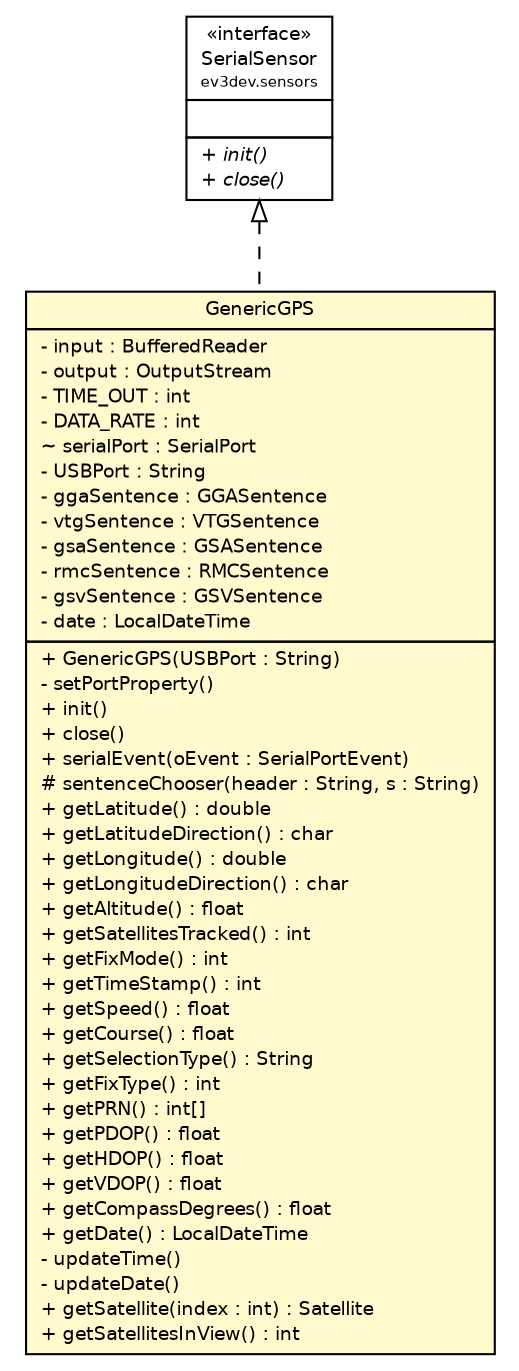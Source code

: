 #!/usr/local/bin/dot
#
# Class diagram 
# Generated by UMLGraph version R5_6-24-gf6e263 (http://www.umlgraph.org/)
#

digraph G {
	edge [fontname="Helvetica",fontsize=10,labelfontname="Helvetica",labelfontsize=10];
	node [fontname="Helvetica",fontsize=10,shape=plaintext];
	nodesep=0.25;
	ranksep=0.5;
	// ev3dev.sensors.SerialSensor
	c574 [label=<<table title="ev3dev.sensors.SerialSensor" border="0" cellborder="1" cellspacing="0" cellpadding="2" port="p" href="../SerialSensor.html">
		<tr><td><table border="0" cellspacing="0" cellpadding="1">
<tr><td align="center" balign="center"> &#171;interface&#187; </td></tr>
<tr><td align="center" balign="center"> SerialSensor </td></tr>
<tr><td align="center" balign="center"><font point-size="7.0"> ev3dev.sensors </font></td></tr>
		</table></td></tr>
		<tr><td><table border="0" cellspacing="0" cellpadding="1">
<tr><td align="left" balign="left">  </td></tr>
		</table></td></tr>
		<tr><td><table border="0" cellspacing="0" cellpadding="1">
<tr><td align="left" balign="left"><font face="Helvetica-Oblique" point-size="9.0"> + init() </font></td></tr>
<tr><td align="left" balign="left"><font face="Helvetica-Oblique" point-size="9.0"> + close() </font></td></tr>
		</table></td></tr>
		</table>>, URL="../SerialSensor.html", fontname="Helvetica", fontcolor="black", fontsize=9.0];
	// ev3dev.sensors.gps.GenericGPS
	c585 [label=<<table title="ev3dev.sensors.gps.GenericGPS" border="0" cellborder="1" cellspacing="0" cellpadding="2" port="p" bgcolor="lemonChiffon" href="./GenericGPS.html">
		<tr><td><table border="0" cellspacing="0" cellpadding="1">
<tr><td align="center" balign="center"> GenericGPS </td></tr>
		</table></td></tr>
		<tr><td><table border="0" cellspacing="0" cellpadding="1">
<tr><td align="left" balign="left"> - input : BufferedReader </td></tr>
<tr><td align="left" balign="left"> - output : OutputStream </td></tr>
<tr><td align="left" balign="left"> - TIME_OUT : int </td></tr>
<tr><td align="left" balign="left"> - DATA_RATE : int </td></tr>
<tr><td align="left" balign="left"> ~ serialPort : SerialPort </td></tr>
<tr><td align="left" balign="left"> - USBPort : String </td></tr>
<tr><td align="left" balign="left"> - ggaSentence : GGASentence </td></tr>
<tr><td align="left" balign="left"> - vtgSentence : VTGSentence </td></tr>
<tr><td align="left" balign="left"> - gsaSentence : GSASentence </td></tr>
<tr><td align="left" balign="left"> - rmcSentence : RMCSentence </td></tr>
<tr><td align="left" balign="left"> - gsvSentence : GSVSentence </td></tr>
<tr><td align="left" balign="left"> - date : LocalDateTime </td></tr>
		</table></td></tr>
		<tr><td><table border="0" cellspacing="0" cellpadding="1">
<tr><td align="left" balign="left"> + GenericGPS(USBPort : String) </td></tr>
<tr><td align="left" balign="left"> - setPortProperty() </td></tr>
<tr><td align="left" balign="left"> + init() </td></tr>
<tr><td align="left" balign="left"> + close() </td></tr>
<tr><td align="left" balign="left"> + serialEvent(oEvent : SerialPortEvent) </td></tr>
<tr><td align="left" balign="left"> # sentenceChooser(header : String, s : String) </td></tr>
<tr><td align="left" balign="left"> + getLatitude() : double </td></tr>
<tr><td align="left" balign="left"> + getLatitudeDirection() : char </td></tr>
<tr><td align="left" balign="left"> + getLongitude() : double </td></tr>
<tr><td align="left" balign="left"> + getLongitudeDirection() : char </td></tr>
<tr><td align="left" balign="left"> + getAltitude() : float </td></tr>
<tr><td align="left" balign="left"> + getSatellitesTracked() : int </td></tr>
<tr><td align="left" balign="left"> + getFixMode() : int </td></tr>
<tr><td align="left" balign="left"> + getTimeStamp() : int </td></tr>
<tr><td align="left" balign="left"> + getSpeed() : float </td></tr>
<tr><td align="left" balign="left"> + getCourse() : float </td></tr>
<tr><td align="left" balign="left"> + getSelectionType() : String </td></tr>
<tr><td align="left" balign="left"> + getFixType() : int </td></tr>
<tr><td align="left" balign="left"> + getPRN() : int[] </td></tr>
<tr><td align="left" balign="left"> + getPDOP() : float </td></tr>
<tr><td align="left" balign="left"> + getHDOP() : float </td></tr>
<tr><td align="left" balign="left"> + getVDOP() : float </td></tr>
<tr><td align="left" balign="left"> + getCompassDegrees() : float </td></tr>
<tr><td align="left" balign="left"> + getDate() : LocalDateTime </td></tr>
<tr><td align="left" balign="left"> - updateTime() </td></tr>
<tr><td align="left" balign="left"> - updateDate() </td></tr>
<tr><td align="left" balign="left"> + getSatellite(index : int) : Satellite </td></tr>
<tr><td align="left" balign="left"> + getSatellitesInView() : int </td></tr>
		</table></td></tr>
		</table>>, URL="./GenericGPS.html", fontname="Helvetica", fontcolor="black", fontsize=9.0];
	//ev3dev.sensors.gps.GenericGPS implements ev3dev.sensors.SerialSensor
	c574:p -> c585:p [dir=back,arrowtail=empty,style=dashed];
}

